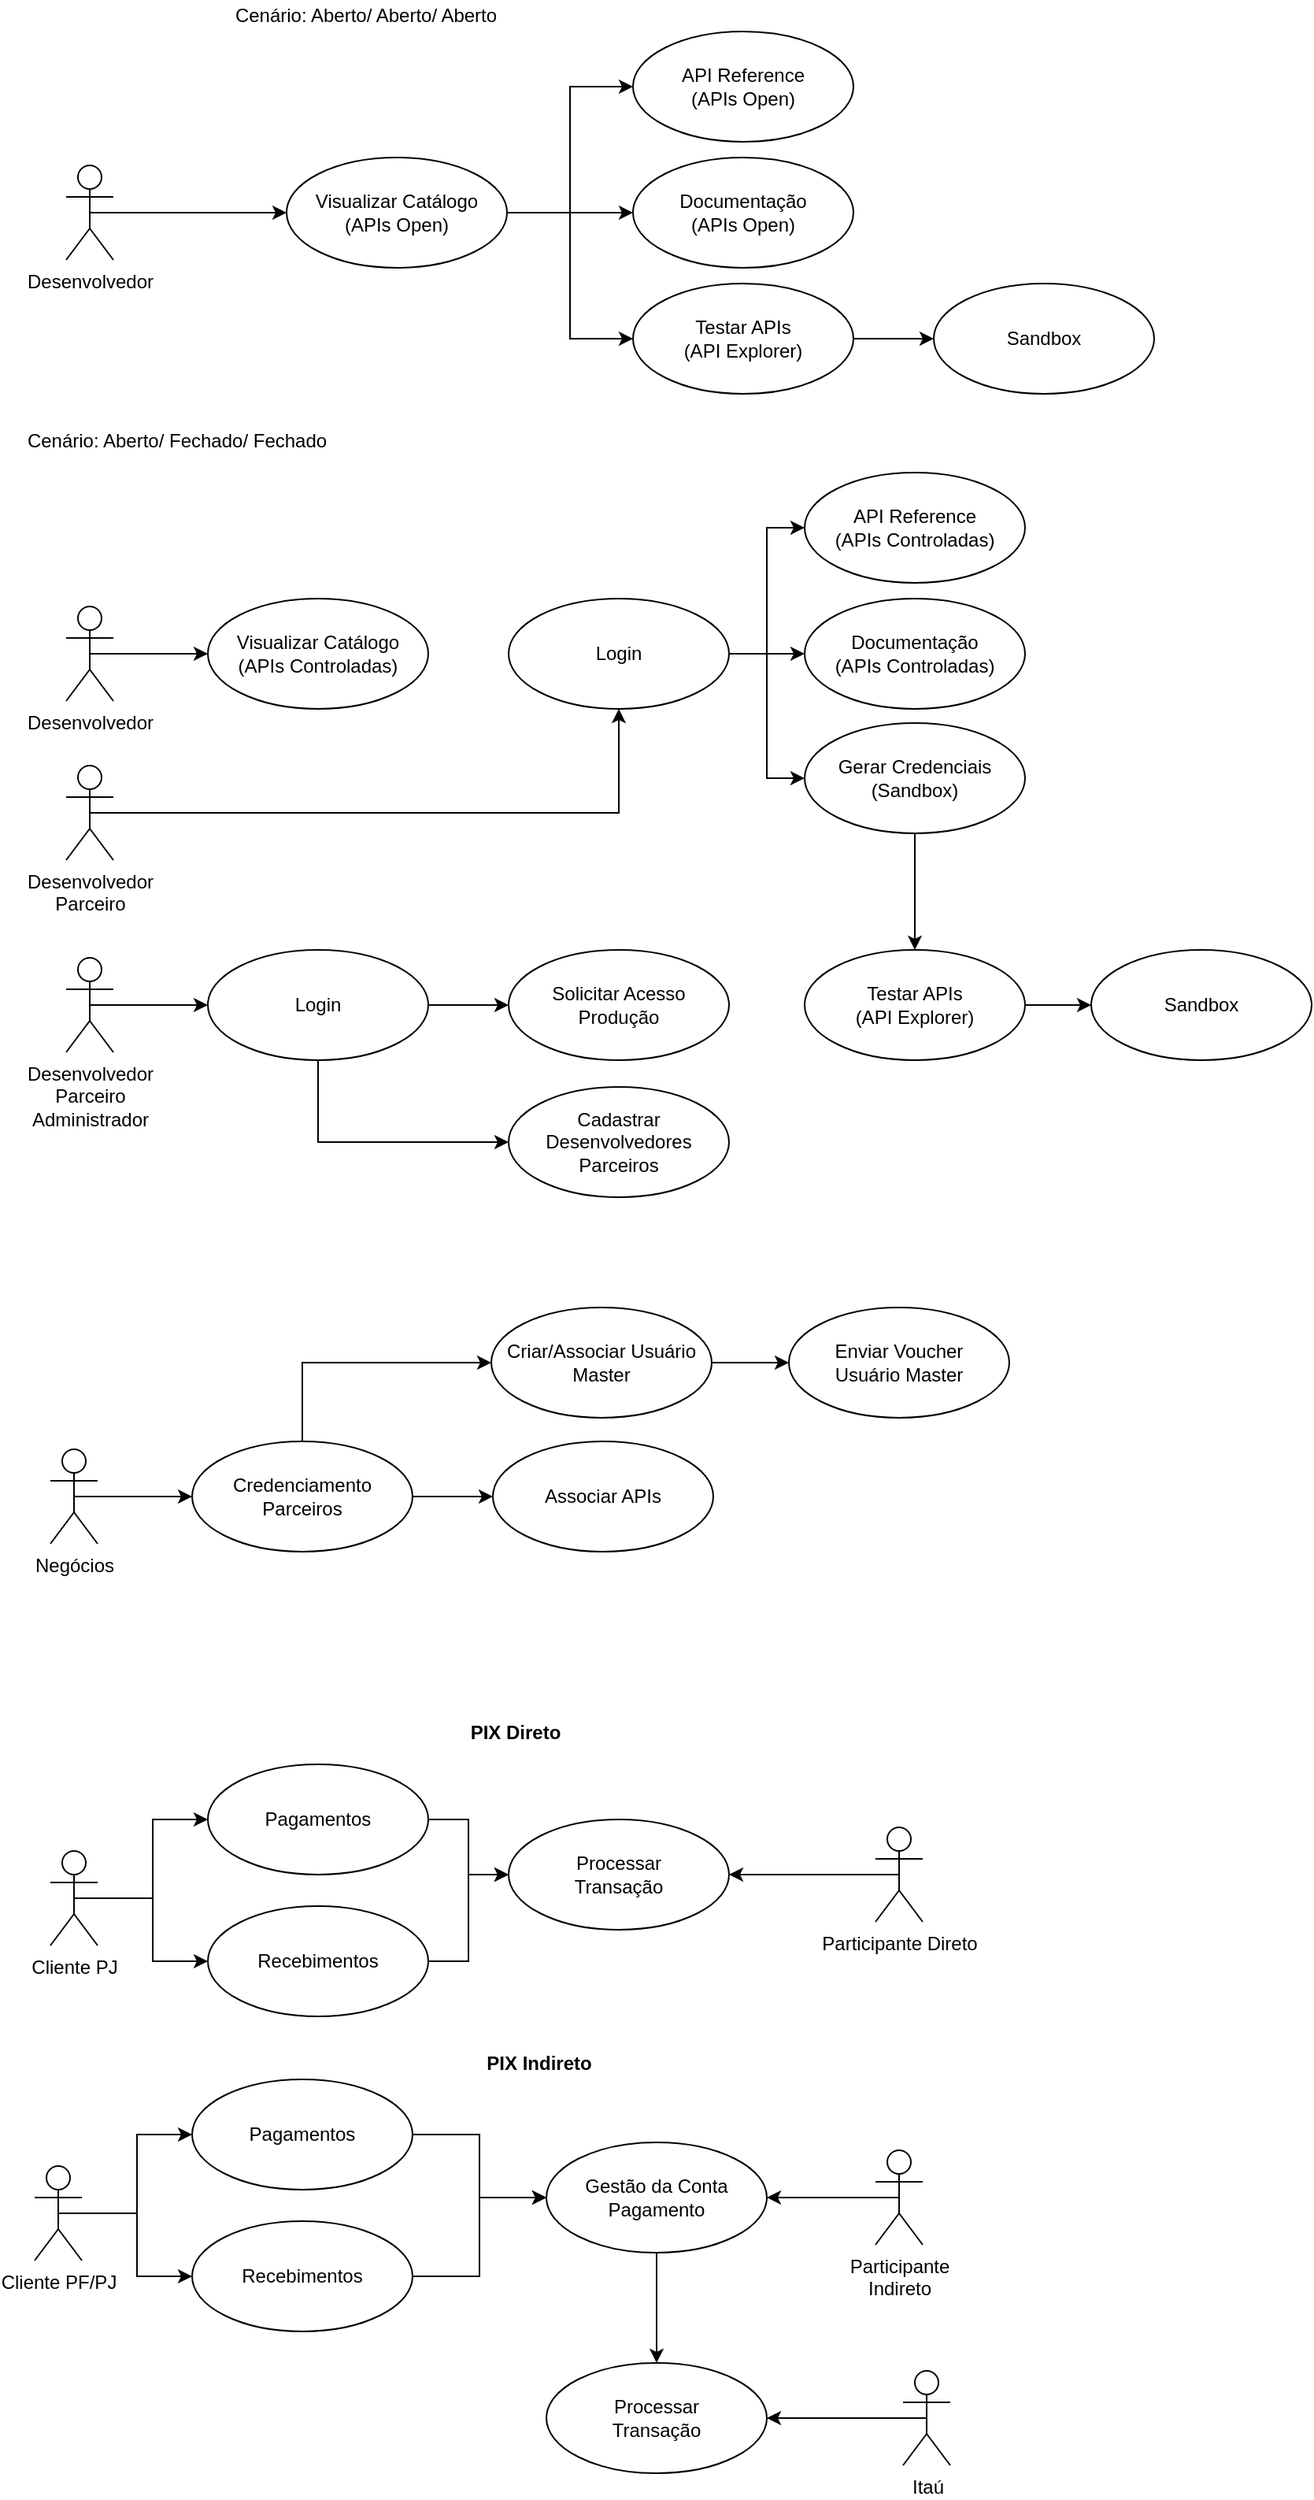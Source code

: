<mxfile version="13.5.1" type="github">
  <diagram id="zOJfgnWcVVdj-OCZXeF5" name="Page-1">
    <mxGraphModel dx="1422" dy="794" grid="1" gridSize="10" guides="1" tooltips="1" connect="1" arrows="1" fold="1" page="1" pageScale="1" pageWidth="827" pageHeight="1169" math="0" shadow="0">
      <root>
        <mxCell id="0" />
        <mxCell id="1" parent="0" />
        <mxCell id="0FqPky0wgYfkPDwqKoP0-1" style="edgeStyle=orthogonalEdgeStyle;rounded=0;orthogonalLoop=1;jettySize=auto;html=1;exitX=0.5;exitY=0.5;exitDx=0;exitDy=0;exitPerimeter=0;" edge="1" parent="1" source="0FqPky0wgYfkPDwqKoP0-2" target="0FqPky0wgYfkPDwqKoP0-6">
          <mxGeometry relative="1" as="geometry" />
        </mxCell>
        <mxCell id="0FqPky0wgYfkPDwqKoP0-2" value="Desenvolvedor" style="shape=umlActor;verticalLabelPosition=bottom;verticalAlign=top;html=1;" vertex="1" parent="1">
          <mxGeometry x="365" y="285" width="30" height="60" as="geometry" />
        </mxCell>
        <mxCell id="0FqPky0wgYfkPDwqKoP0-3" style="edgeStyle=orthogonalEdgeStyle;rounded=0;orthogonalLoop=1;jettySize=auto;html=1;exitX=1;exitY=0.5;exitDx=0;exitDy=0;entryX=0;entryY=0.5;entryDx=0;entryDy=0;" edge="1" parent="1" source="0FqPky0wgYfkPDwqKoP0-6" target="0FqPky0wgYfkPDwqKoP0-10">
          <mxGeometry relative="1" as="geometry" />
        </mxCell>
        <mxCell id="0FqPky0wgYfkPDwqKoP0-4" style="edgeStyle=orthogonalEdgeStyle;rounded=0;orthogonalLoop=1;jettySize=auto;html=1;exitX=1;exitY=0.5;exitDx=0;exitDy=0;entryX=0;entryY=0.5;entryDx=0;entryDy=0;" edge="1" parent="1" source="0FqPky0wgYfkPDwqKoP0-6" target="0FqPky0wgYfkPDwqKoP0-7">
          <mxGeometry relative="1" as="geometry" />
        </mxCell>
        <mxCell id="0FqPky0wgYfkPDwqKoP0-5" style="edgeStyle=orthogonalEdgeStyle;rounded=0;orthogonalLoop=1;jettySize=auto;html=1;exitX=1;exitY=0.5;exitDx=0;exitDy=0;" edge="1" parent="1" source="0FqPky0wgYfkPDwqKoP0-6" target="0FqPky0wgYfkPDwqKoP0-8">
          <mxGeometry relative="1" as="geometry" />
        </mxCell>
        <mxCell id="0FqPky0wgYfkPDwqKoP0-6" value="Visualizar Catálogo&lt;br&gt;(APIs Open)" style="ellipse;whiteSpace=wrap;html=1;" vertex="1" parent="1">
          <mxGeometry x="505" y="280" width="140" height="70" as="geometry" />
        </mxCell>
        <mxCell id="0FqPky0wgYfkPDwqKoP0-7" value="API Reference&lt;br&gt;(APIs Open)" style="ellipse;whiteSpace=wrap;html=1;" vertex="1" parent="1">
          <mxGeometry x="725" y="200" width="140" height="70" as="geometry" />
        </mxCell>
        <mxCell id="0FqPky0wgYfkPDwqKoP0-8" value="Documentação&lt;br&gt;(APIs Open)" style="ellipse;whiteSpace=wrap;html=1;" vertex="1" parent="1">
          <mxGeometry x="725" y="280" width="140" height="70" as="geometry" />
        </mxCell>
        <mxCell id="0FqPky0wgYfkPDwqKoP0-9" style="edgeStyle=orthogonalEdgeStyle;rounded=0;orthogonalLoop=1;jettySize=auto;html=1;exitX=1;exitY=0.5;exitDx=0;exitDy=0;" edge="1" parent="1" source="0FqPky0wgYfkPDwqKoP0-10" target="0FqPky0wgYfkPDwqKoP0-11">
          <mxGeometry relative="1" as="geometry" />
        </mxCell>
        <mxCell id="0FqPky0wgYfkPDwqKoP0-10" value="Testar APIs&lt;br&gt;(API Explorer)" style="ellipse;whiteSpace=wrap;html=1;" vertex="1" parent="1">
          <mxGeometry x="725" y="360" width="140" height="70" as="geometry" />
        </mxCell>
        <mxCell id="0FqPky0wgYfkPDwqKoP0-11" value="Sandbox" style="ellipse;whiteSpace=wrap;html=1;" vertex="1" parent="1">
          <mxGeometry x="916" y="360" width="140" height="70" as="geometry" />
        </mxCell>
        <mxCell id="0FqPky0wgYfkPDwqKoP0-12" style="edgeStyle=orthogonalEdgeStyle;rounded=0;orthogonalLoop=1;jettySize=auto;html=1;exitX=0.5;exitY=0.5;exitDx=0;exitDy=0;exitPerimeter=0;" edge="1" parent="1" source="0FqPky0wgYfkPDwqKoP0-13" target="0FqPky0wgYfkPDwqKoP0-23">
          <mxGeometry relative="1" as="geometry" />
        </mxCell>
        <mxCell id="0FqPky0wgYfkPDwqKoP0-13" value="Desenvolvedor&lt;br&gt;" style="shape=umlActor;verticalLabelPosition=bottom;verticalAlign=top;html=1;" vertex="1" parent="1">
          <mxGeometry x="365" y="565" width="30" height="60" as="geometry" />
        </mxCell>
        <mxCell id="0FqPky0wgYfkPDwqKoP0-14" style="edgeStyle=orthogonalEdgeStyle;rounded=0;orthogonalLoop=1;jettySize=auto;html=1;exitX=1;exitY=0.5;exitDx=0;exitDy=0;entryX=0;entryY=0.5;entryDx=0;entryDy=0;" edge="1" parent="1" source="0FqPky0wgYfkPDwqKoP0-17" target="0FqPky0wgYfkPDwqKoP0-18">
          <mxGeometry relative="1" as="geometry" />
        </mxCell>
        <mxCell id="0FqPky0wgYfkPDwqKoP0-15" style="edgeStyle=orthogonalEdgeStyle;rounded=0;orthogonalLoop=1;jettySize=auto;html=1;exitX=1;exitY=0.5;exitDx=0;exitDy=0;" edge="1" parent="1" source="0FqPky0wgYfkPDwqKoP0-17" target="0FqPky0wgYfkPDwqKoP0-19">
          <mxGeometry relative="1" as="geometry" />
        </mxCell>
        <mxCell id="0FqPky0wgYfkPDwqKoP0-16" style="edgeStyle=orthogonalEdgeStyle;rounded=0;orthogonalLoop=1;jettySize=auto;html=1;exitX=1;exitY=0.5;exitDx=0;exitDy=0;entryX=0;entryY=0.5;entryDx=0;entryDy=0;" edge="1" parent="1" source="0FqPky0wgYfkPDwqKoP0-17" target="0FqPky0wgYfkPDwqKoP0-31">
          <mxGeometry relative="1" as="geometry" />
        </mxCell>
        <mxCell id="0FqPky0wgYfkPDwqKoP0-17" value="Login" style="ellipse;whiteSpace=wrap;html=1;" vertex="1" parent="1">
          <mxGeometry x="646" y="560" width="140" height="70" as="geometry" />
        </mxCell>
        <mxCell id="0FqPky0wgYfkPDwqKoP0-18" value="API Reference&lt;br&gt;(APIs Controladas)" style="ellipse;whiteSpace=wrap;html=1;" vertex="1" parent="1">
          <mxGeometry x="834" y="480" width="140" height="70" as="geometry" />
        </mxCell>
        <mxCell id="0FqPky0wgYfkPDwqKoP0-19" value="Documentação&lt;br&gt;(APIs Controladas)" style="ellipse;whiteSpace=wrap;html=1;" vertex="1" parent="1">
          <mxGeometry x="834" y="560" width="140" height="70" as="geometry" />
        </mxCell>
        <mxCell id="0FqPky0wgYfkPDwqKoP0-20" style="edgeStyle=orthogonalEdgeStyle;rounded=0;orthogonalLoop=1;jettySize=auto;html=1;exitX=1;exitY=0.5;exitDx=0;exitDy=0;" edge="1" parent="1" source="0FqPky0wgYfkPDwqKoP0-21" target="0FqPky0wgYfkPDwqKoP0-22">
          <mxGeometry relative="1" as="geometry" />
        </mxCell>
        <mxCell id="0FqPky0wgYfkPDwqKoP0-21" value="Testar APIs&lt;br&gt;(API Explorer)" style="ellipse;whiteSpace=wrap;html=1;" vertex="1" parent="1">
          <mxGeometry x="834" y="783" width="140" height="70" as="geometry" />
        </mxCell>
        <mxCell id="0FqPky0wgYfkPDwqKoP0-22" value="Sandbox" style="ellipse;whiteSpace=wrap;html=1;" vertex="1" parent="1">
          <mxGeometry x="1016" y="783" width="140" height="70" as="geometry" />
        </mxCell>
        <mxCell id="0FqPky0wgYfkPDwqKoP0-23" value="Visualizar Catálogo&lt;br&gt;(APIs Controladas)" style="ellipse;whiteSpace=wrap;html=1;" vertex="1" parent="1">
          <mxGeometry x="455" y="560" width="140" height="70" as="geometry" />
        </mxCell>
        <mxCell id="0FqPky0wgYfkPDwqKoP0-24" style="edgeStyle=orthogonalEdgeStyle;rounded=0;orthogonalLoop=1;jettySize=auto;html=1;exitX=1;exitY=0.5;exitDx=0;exitDy=0;entryX=0;entryY=0.5;entryDx=0;entryDy=0;" edge="1" parent="1" source="0FqPky0wgYfkPDwqKoP0-26" target="0FqPky0wgYfkPDwqKoP0-29">
          <mxGeometry relative="1" as="geometry" />
        </mxCell>
        <mxCell id="0FqPky0wgYfkPDwqKoP0-25" style="edgeStyle=orthogonalEdgeStyle;rounded=0;orthogonalLoop=1;jettySize=auto;html=1;exitX=0.5;exitY=1;exitDx=0;exitDy=0;entryX=0;entryY=0.5;entryDx=0;entryDy=0;" edge="1" parent="1" source="0FqPky0wgYfkPDwqKoP0-26" target="0FqPky0wgYfkPDwqKoP0-45">
          <mxGeometry relative="1" as="geometry" />
        </mxCell>
        <mxCell id="0FqPky0wgYfkPDwqKoP0-26" value="Login" style="ellipse;whiteSpace=wrap;html=1;" vertex="1" parent="1">
          <mxGeometry x="455" y="783" width="140" height="70" as="geometry" />
        </mxCell>
        <mxCell id="0FqPky0wgYfkPDwqKoP0-27" style="edgeStyle=orthogonalEdgeStyle;rounded=0;orthogonalLoop=1;jettySize=auto;html=1;exitX=0.5;exitY=0.5;exitDx=0;exitDy=0;exitPerimeter=0;entryX=0;entryY=0.5;entryDx=0;entryDy=0;" edge="1" parent="1" source="0FqPky0wgYfkPDwqKoP0-28" target="0FqPky0wgYfkPDwqKoP0-26">
          <mxGeometry relative="1" as="geometry" />
        </mxCell>
        <mxCell id="0FqPky0wgYfkPDwqKoP0-28" value="Desenvolvedor&lt;br&gt;Parceiro&lt;br&gt;Administrador" style="shape=umlActor;verticalLabelPosition=bottom;verticalAlign=top;html=1;" vertex="1" parent="1">
          <mxGeometry x="365" y="788" width="30" height="60" as="geometry" />
        </mxCell>
        <mxCell id="0FqPky0wgYfkPDwqKoP0-29" value="Solicitar Acesso&lt;br&gt;Produção" style="ellipse;whiteSpace=wrap;html=1;" vertex="1" parent="1">
          <mxGeometry x="646" y="783" width="140" height="70" as="geometry" />
        </mxCell>
        <mxCell id="0FqPky0wgYfkPDwqKoP0-30" style="edgeStyle=orthogonalEdgeStyle;rounded=0;orthogonalLoop=1;jettySize=auto;html=1;exitX=0.5;exitY=1;exitDx=0;exitDy=0;" edge="1" parent="1" source="0FqPky0wgYfkPDwqKoP0-31" target="0FqPky0wgYfkPDwqKoP0-21">
          <mxGeometry relative="1" as="geometry">
            <mxPoint x="904" y="755" as="sourcePoint" />
            <mxPoint x="904" y="785" as="targetPoint" />
          </mxGeometry>
        </mxCell>
        <mxCell id="0FqPky0wgYfkPDwqKoP0-31" value="Gerar Credenciais&lt;br&gt;(Sandbox)" style="ellipse;whiteSpace=wrap;html=1;" vertex="1" parent="1">
          <mxGeometry x="834" y="639" width="140" height="70" as="geometry" />
        </mxCell>
        <mxCell id="0FqPky0wgYfkPDwqKoP0-32" style="edgeStyle=orthogonalEdgeStyle;rounded=0;orthogonalLoop=1;jettySize=auto;html=1;exitX=0.5;exitY=0.5;exitDx=0;exitDy=0;exitPerimeter=0;entryX=0.5;entryY=1;entryDx=0;entryDy=0;" edge="1" parent="1" source="0FqPky0wgYfkPDwqKoP0-33" target="0FqPky0wgYfkPDwqKoP0-17">
          <mxGeometry relative="1" as="geometry" />
        </mxCell>
        <mxCell id="0FqPky0wgYfkPDwqKoP0-33" value="Desenvolvedor&lt;br&gt;Parceiro" style="shape=umlActor;verticalLabelPosition=bottom;verticalAlign=top;html=1;" vertex="1" parent="1">
          <mxGeometry x="365" y="666" width="30" height="60" as="geometry" />
        </mxCell>
        <mxCell id="0FqPky0wgYfkPDwqKoP0-34" style="edgeStyle=orthogonalEdgeStyle;rounded=0;orthogonalLoop=1;jettySize=auto;html=1;exitX=0.5;exitY=0.5;exitDx=0;exitDy=0;exitPerimeter=0;entryX=0;entryY=0.5;entryDx=0;entryDy=0;" edge="1" parent="1" source="0FqPky0wgYfkPDwqKoP0-35" target="0FqPky0wgYfkPDwqKoP0-40">
          <mxGeometry relative="1" as="geometry" />
        </mxCell>
        <mxCell id="0FqPky0wgYfkPDwqKoP0-35" value="Negócios" style="shape=umlActor;verticalLabelPosition=bottom;verticalAlign=top;html=1;" vertex="1" parent="1">
          <mxGeometry x="355" y="1100" width="30" height="60" as="geometry" />
        </mxCell>
        <mxCell id="0FqPky0wgYfkPDwqKoP0-36" value="Cenário: Aberto/ Aberto/ Aberto" style="text;html=1;align=center;verticalAlign=middle;resizable=0;points=[];autosize=1;" vertex="1" parent="1">
          <mxGeometry x="465" y="180" width="180" height="20" as="geometry" />
        </mxCell>
        <mxCell id="0FqPky0wgYfkPDwqKoP0-37" value="Cenário: Aberto/ Fechado/ Fechado" style="text;html=1;align=center;verticalAlign=middle;resizable=0;points=[];autosize=1;" vertex="1" parent="1">
          <mxGeometry x="330" y="450" width="210" height="20" as="geometry" />
        </mxCell>
        <mxCell id="0FqPky0wgYfkPDwqKoP0-38" style="edgeStyle=orthogonalEdgeStyle;rounded=0;orthogonalLoop=1;jettySize=auto;html=1;exitX=0.5;exitY=0;exitDx=0;exitDy=0;entryX=0;entryY=0.5;entryDx=0;entryDy=0;" edge="1" parent="1" source="0FqPky0wgYfkPDwqKoP0-40" target="0FqPky0wgYfkPDwqKoP0-42">
          <mxGeometry relative="1" as="geometry" />
        </mxCell>
        <mxCell id="0FqPky0wgYfkPDwqKoP0-39" style="edgeStyle=orthogonalEdgeStyle;rounded=0;orthogonalLoop=1;jettySize=auto;html=1;exitX=1;exitY=0.5;exitDx=0;exitDy=0;" edge="1" parent="1" source="0FqPky0wgYfkPDwqKoP0-40" target="0FqPky0wgYfkPDwqKoP0-43">
          <mxGeometry relative="1" as="geometry" />
        </mxCell>
        <mxCell id="0FqPky0wgYfkPDwqKoP0-40" value="Credenciamento&lt;br&gt;Parceiros" style="ellipse;whiteSpace=wrap;html=1;" vertex="1" parent="1">
          <mxGeometry x="445" y="1095" width="140" height="70" as="geometry" />
        </mxCell>
        <mxCell id="0FqPky0wgYfkPDwqKoP0-41" style="edgeStyle=orthogonalEdgeStyle;rounded=0;orthogonalLoop=1;jettySize=auto;html=1;exitX=1;exitY=0.5;exitDx=0;exitDy=0;entryX=0;entryY=0.5;entryDx=0;entryDy=0;" edge="1" parent="1" source="0FqPky0wgYfkPDwqKoP0-42" target="0FqPky0wgYfkPDwqKoP0-44">
          <mxGeometry relative="1" as="geometry" />
        </mxCell>
        <mxCell id="0FqPky0wgYfkPDwqKoP0-42" value="Criar/Associar Usuário&lt;br&gt;Master" style="ellipse;whiteSpace=wrap;html=1;" vertex="1" parent="1">
          <mxGeometry x="635" y="1010" width="140" height="70" as="geometry" />
        </mxCell>
        <mxCell id="0FqPky0wgYfkPDwqKoP0-43" value="Associar APIs" style="ellipse;whiteSpace=wrap;html=1;" vertex="1" parent="1">
          <mxGeometry x="636" y="1095" width="140" height="70" as="geometry" />
        </mxCell>
        <mxCell id="0FqPky0wgYfkPDwqKoP0-44" value="Enviar Voucher&lt;br&gt;Usuário Master" style="ellipse;whiteSpace=wrap;html=1;" vertex="1" parent="1">
          <mxGeometry x="824" y="1010" width="140" height="70" as="geometry" />
        </mxCell>
        <mxCell id="0FqPky0wgYfkPDwqKoP0-45" value="Cadastrar Desenvolvedores&lt;br&gt;Parceiros" style="ellipse;whiteSpace=wrap;html=1;" vertex="1" parent="1">
          <mxGeometry x="646" y="870" width="140" height="70" as="geometry" />
        </mxCell>
        <mxCell id="0FqPky0wgYfkPDwqKoP0-46" style="edgeStyle=orthogonalEdgeStyle;rounded=0;orthogonalLoop=1;jettySize=auto;html=1;exitX=0.5;exitY=0.5;exitDx=0;exitDy=0;exitPerimeter=0;entryX=0;entryY=0.5;entryDx=0;entryDy=0;" edge="1" parent="1" source="0FqPky0wgYfkPDwqKoP0-48" target="0FqPky0wgYfkPDwqKoP0-50">
          <mxGeometry relative="1" as="geometry" />
        </mxCell>
        <mxCell id="0FqPky0wgYfkPDwqKoP0-47" style="edgeStyle=orthogonalEdgeStyle;rounded=0;orthogonalLoop=1;jettySize=auto;html=1;exitX=0.5;exitY=0.5;exitDx=0;exitDy=0;exitPerimeter=0;" edge="1" parent="1" source="0FqPky0wgYfkPDwqKoP0-48" target="0FqPky0wgYfkPDwqKoP0-53">
          <mxGeometry relative="1" as="geometry" />
        </mxCell>
        <mxCell id="0FqPky0wgYfkPDwqKoP0-48" value="Cliente PJ" style="shape=umlActor;verticalLabelPosition=bottom;verticalAlign=top;html=1;" vertex="1" parent="1">
          <mxGeometry x="355" y="1355" width="30" height="60" as="geometry" />
        </mxCell>
        <mxCell id="0FqPky0wgYfkPDwqKoP0-49" style="edgeStyle=orthogonalEdgeStyle;rounded=0;orthogonalLoop=1;jettySize=auto;html=1;exitX=1;exitY=0.5;exitDx=0;exitDy=0;" edge="1" parent="1" source="0FqPky0wgYfkPDwqKoP0-50" target="0FqPky0wgYfkPDwqKoP0-51">
          <mxGeometry relative="1" as="geometry" />
        </mxCell>
        <mxCell id="0FqPky0wgYfkPDwqKoP0-50" value="Pagamentos" style="ellipse;whiteSpace=wrap;html=1;" vertex="1" parent="1">
          <mxGeometry x="455" y="1300" width="140" height="70" as="geometry" />
        </mxCell>
        <mxCell id="0FqPky0wgYfkPDwqKoP0-51" value="Processar &lt;br&gt;Transação" style="ellipse;whiteSpace=wrap;html=1;" vertex="1" parent="1">
          <mxGeometry x="646" y="1335" width="140" height="70" as="geometry" />
        </mxCell>
        <mxCell id="0FqPky0wgYfkPDwqKoP0-52" style="edgeStyle=orthogonalEdgeStyle;rounded=0;orthogonalLoop=1;jettySize=auto;html=1;exitX=1;exitY=0.5;exitDx=0;exitDy=0;" edge="1" parent="1" source="0FqPky0wgYfkPDwqKoP0-53" target="0FqPky0wgYfkPDwqKoP0-51">
          <mxGeometry relative="1" as="geometry" />
        </mxCell>
        <mxCell id="0FqPky0wgYfkPDwqKoP0-53" value="Recebimentos" style="ellipse;whiteSpace=wrap;html=1;" vertex="1" parent="1">
          <mxGeometry x="455" y="1390" width="140" height="70" as="geometry" />
        </mxCell>
        <mxCell id="0FqPky0wgYfkPDwqKoP0-54" style="edgeStyle=orthogonalEdgeStyle;rounded=0;orthogonalLoop=1;jettySize=auto;html=1;exitX=0.5;exitY=0.5;exitDx=0;exitDy=0;exitPerimeter=0;entryX=1;entryY=0.5;entryDx=0;entryDy=0;" edge="1" parent="1" source="0FqPky0wgYfkPDwqKoP0-55" target="0FqPky0wgYfkPDwqKoP0-51">
          <mxGeometry relative="1" as="geometry" />
        </mxCell>
        <mxCell id="0FqPky0wgYfkPDwqKoP0-55" value="Participante Direto" style="shape=umlActor;verticalLabelPosition=bottom;verticalAlign=top;html=1;" vertex="1" parent="1">
          <mxGeometry x="879" y="1340" width="30" height="60" as="geometry" />
        </mxCell>
        <mxCell id="0FqPky0wgYfkPDwqKoP0-56" style="edgeStyle=orthogonalEdgeStyle;rounded=0;orthogonalLoop=1;jettySize=auto;html=1;exitX=0.5;exitY=0.5;exitDx=0;exitDy=0;exitPerimeter=0;entryX=0;entryY=0.5;entryDx=0;entryDy=0;" edge="1" parent="1" source="0FqPky0wgYfkPDwqKoP0-58" target="0FqPky0wgYfkPDwqKoP0-60">
          <mxGeometry relative="1" as="geometry" />
        </mxCell>
        <mxCell id="0FqPky0wgYfkPDwqKoP0-57" style="edgeStyle=orthogonalEdgeStyle;rounded=0;orthogonalLoop=1;jettySize=auto;html=1;exitX=0.5;exitY=0.5;exitDx=0;exitDy=0;exitPerimeter=0;" edge="1" parent="1" source="0FqPky0wgYfkPDwqKoP0-58" target="0FqPky0wgYfkPDwqKoP0-64">
          <mxGeometry relative="1" as="geometry" />
        </mxCell>
        <mxCell id="0FqPky0wgYfkPDwqKoP0-58" value="Cliente PF/PJ" style="shape=umlActor;verticalLabelPosition=bottom;verticalAlign=top;html=1;" vertex="1" parent="1">
          <mxGeometry x="345" y="1555" width="30" height="60" as="geometry" />
        </mxCell>
        <mxCell id="0FqPky0wgYfkPDwqKoP0-59" style="edgeStyle=orthogonalEdgeStyle;rounded=0;orthogonalLoop=1;jettySize=auto;html=1;exitX=1;exitY=0.5;exitDx=0;exitDy=0;" edge="1" parent="1" source="0FqPky0wgYfkPDwqKoP0-60" target="0FqPky0wgYfkPDwqKoP0-62">
          <mxGeometry relative="1" as="geometry" />
        </mxCell>
        <mxCell id="0FqPky0wgYfkPDwqKoP0-60" value="Pagamentos" style="ellipse;whiteSpace=wrap;html=1;" vertex="1" parent="1">
          <mxGeometry x="445" y="1500" width="140" height="70" as="geometry" />
        </mxCell>
        <mxCell id="0FqPky0wgYfkPDwqKoP0-61" style="edgeStyle=orthogonalEdgeStyle;rounded=0;orthogonalLoop=1;jettySize=auto;html=1;" edge="1" parent="1" source="0FqPky0wgYfkPDwqKoP0-62" target="0FqPky0wgYfkPDwqKoP0-68">
          <mxGeometry relative="1" as="geometry" />
        </mxCell>
        <mxCell id="0FqPky0wgYfkPDwqKoP0-62" value="Gestão da Conta&lt;br&gt;Pagamento" style="ellipse;whiteSpace=wrap;html=1;" vertex="1" parent="1">
          <mxGeometry x="670" y="1540" width="140" height="70" as="geometry" />
        </mxCell>
        <mxCell id="0FqPky0wgYfkPDwqKoP0-63" style="edgeStyle=orthogonalEdgeStyle;rounded=0;orthogonalLoop=1;jettySize=auto;html=1;exitX=1;exitY=0.5;exitDx=0;exitDy=0;" edge="1" parent="1" source="0FqPky0wgYfkPDwqKoP0-64" target="0FqPky0wgYfkPDwqKoP0-62">
          <mxGeometry relative="1" as="geometry" />
        </mxCell>
        <mxCell id="0FqPky0wgYfkPDwqKoP0-64" value="Recebimentos" style="ellipse;whiteSpace=wrap;html=1;" vertex="1" parent="1">
          <mxGeometry x="445" y="1590" width="140" height="70" as="geometry" />
        </mxCell>
        <mxCell id="0FqPky0wgYfkPDwqKoP0-65" style="edgeStyle=orthogonalEdgeStyle;rounded=0;orthogonalLoop=1;jettySize=auto;html=1;exitX=0.5;exitY=0.5;exitDx=0;exitDy=0;exitPerimeter=0;entryX=1;entryY=0.5;entryDx=0;entryDy=0;" edge="1" parent="1" source="0FqPky0wgYfkPDwqKoP0-66" target="0FqPky0wgYfkPDwqKoP0-62">
          <mxGeometry relative="1" as="geometry" />
        </mxCell>
        <mxCell id="0FqPky0wgYfkPDwqKoP0-66" value="Participante&lt;br&gt;Indireto" style="shape=umlActor;verticalLabelPosition=bottom;verticalAlign=top;html=1;" vertex="1" parent="1">
          <mxGeometry x="879" y="1545" width="30" height="60" as="geometry" />
        </mxCell>
        <mxCell id="0FqPky0wgYfkPDwqKoP0-67" value="&lt;b&gt;PIX Direto&lt;/b&gt;" style="text;html=1;align=center;verticalAlign=middle;resizable=0;points=[];autosize=1;" vertex="1" parent="1">
          <mxGeometry x="615" y="1270" width="70" height="20" as="geometry" />
        </mxCell>
        <mxCell id="0FqPky0wgYfkPDwqKoP0-68" value="Processar &lt;br&gt;Transação" style="ellipse;whiteSpace=wrap;html=1;" vertex="1" parent="1">
          <mxGeometry x="670" y="1680" width="140" height="70" as="geometry" />
        </mxCell>
        <mxCell id="0FqPky0wgYfkPDwqKoP0-69" style="edgeStyle=orthogonalEdgeStyle;rounded=0;orthogonalLoop=1;jettySize=auto;html=1;exitX=0.5;exitY=0.5;exitDx=0;exitDy=0;exitPerimeter=0;entryX=1;entryY=0.5;entryDx=0;entryDy=0;" edge="1" parent="1" source="0FqPky0wgYfkPDwqKoP0-70" target="0FqPky0wgYfkPDwqKoP0-68">
          <mxGeometry relative="1" as="geometry" />
        </mxCell>
        <mxCell id="0FqPky0wgYfkPDwqKoP0-70" value="Itaú" style="shape=umlActor;verticalLabelPosition=bottom;verticalAlign=top;html=1;" vertex="1" parent="1">
          <mxGeometry x="896.5" y="1685" width="30" height="60" as="geometry" />
        </mxCell>
        <mxCell id="0FqPky0wgYfkPDwqKoP0-71" value="&lt;b&gt;PIX Indireto&lt;/b&gt;" style="text;html=1;align=center;verticalAlign=middle;resizable=0;points=[];autosize=1;" vertex="1" parent="1">
          <mxGeometry x="625" y="1480" width="80" height="20" as="geometry" />
        </mxCell>
      </root>
    </mxGraphModel>
  </diagram>
</mxfile>
